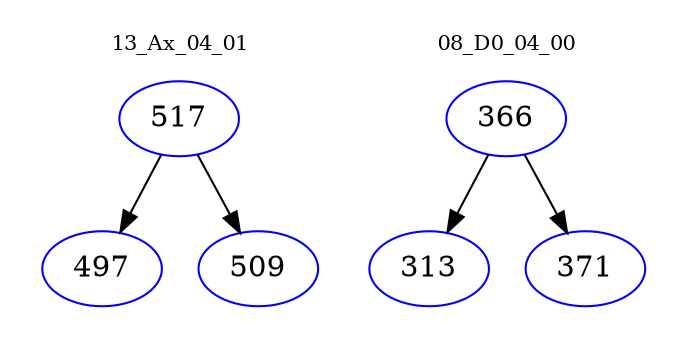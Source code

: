 digraph{
subgraph cluster_0 {
color = white
label = "13_Ax_04_01";
fontsize=10;
T0_517 [label="517", color="blue"]
T0_517 -> T0_497 [color="black"]
T0_497 [label="497", color="blue"]
T0_517 -> T0_509 [color="black"]
T0_509 [label="509", color="blue"]
}
subgraph cluster_1 {
color = white
label = "08_D0_04_00";
fontsize=10;
T1_366 [label="366", color="blue"]
T1_366 -> T1_313 [color="black"]
T1_313 [label="313", color="blue"]
T1_366 -> T1_371 [color="black"]
T1_371 [label="371", color="blue"]
}
}
